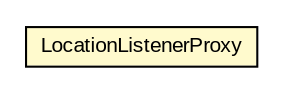 #!/usr/local/bin/dot
#
# Class diagram 
# Generated by UMLGraph version R5_6-24-gf6e263 (http://www.umlgraph.org/)
#

digraph G {
	edge [fontname="arial",fontsize=10,labelfontname="arial",labelfontsize=10];
	node [fontname="arial",fontsize=10,shape=plaintext];
	nodesep=0.25;
	ranksep=0.5;
	// org.osmdroid.LocationListenerProxy
	c125065 [label=<<table title="org.osmdroid.LocationListenerProxy" border="0" cellborder="1" cellspacing="0" cellpadding="2" port="p" bgcolor="lemonChiffon" href="./LocationListenerProxy.html">
		<tr><td><table border="0" cellspacing="0" cellpadding="1">
<tr><td align="center" balign="center"> LocationListenerProxy </td></tr>
		</table></td></tr>
		</table>>, URL="./LocationListenerProxy.html", fontname="arial", fontcolor="black", fontsize=10.0];
}


